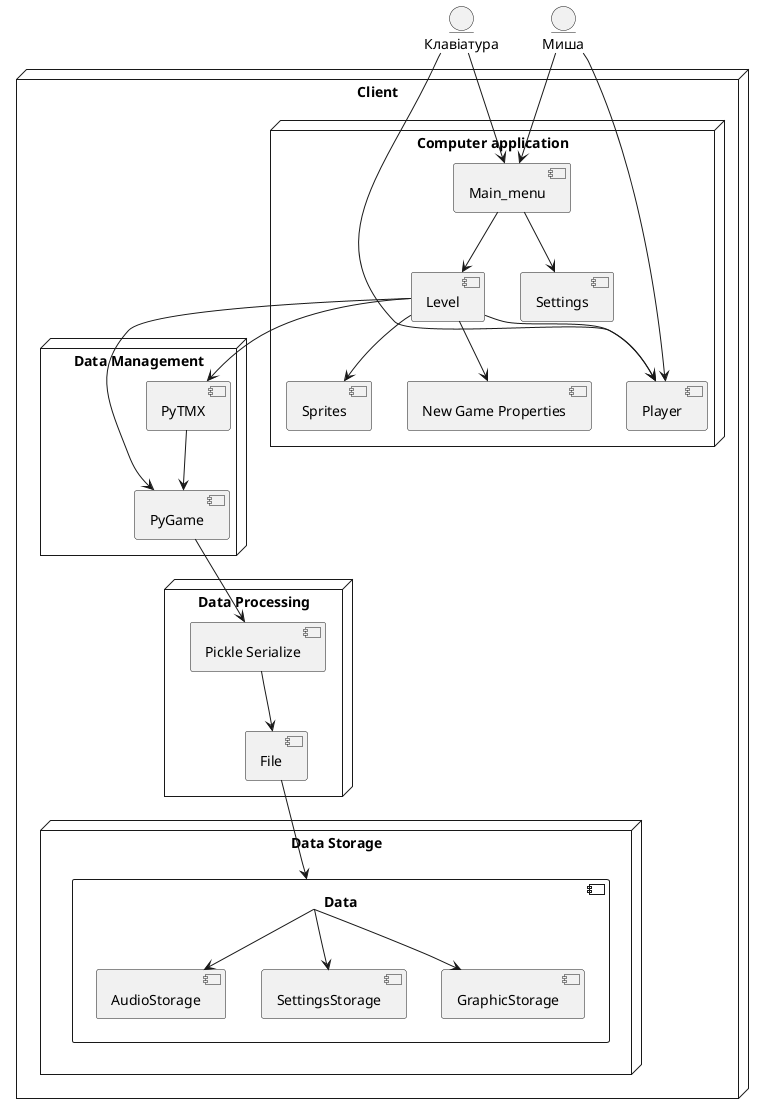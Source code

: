 @startuml

' Client Node
node "Client" {
    
    ' Computer Application Node
    node "Computer application" {
        component "Main_menu" as MainMenu
        component "Level" as Level
        component "Sprites" as Sprites
        component "Settings" as Settings
        component "New Game Properties" as NewGame
        component "Player" as Player
    }

    ' Data Management Frame
    node "Data Management" {
        component "PyTMX" as PyTMX
        component "PyGame" as PyGame
    }

    ' Data Processing Frame
    node "Data Processing" {
        component "Pickle Serialize" as Pickle
        component "File" as File
    }

    ' Data Storage Frame
    node "Data Storage" {
        component "Data" {
            component "GraphicStorage"
            component "SettingsStorage"
            component "AudioStorage"
        }
    }
}

' Keyboard and Mouse as input devices
entity "Клавіатура" as Keyboard
entity "Миша" as Mouse

' Connections between components and input devices
Keyboard --> MainMenu
Keyboard --> Player
Mouse --> MainMenu
Mouse --> Player

' Connections between internal components
MainMenu --> Level
MainMenu --> Settings
Level --> Sprites
Level --> Player
Level --> NewGame

Level --> PyTMX
Level --> PyGame
PyTMX --> PyGame

PyGame --> Pickle
Pickle --> File
File --> Data
Data --> GraphicStorage
Data --> SettingsStorage
Data --> AudioStorage

@enduml
